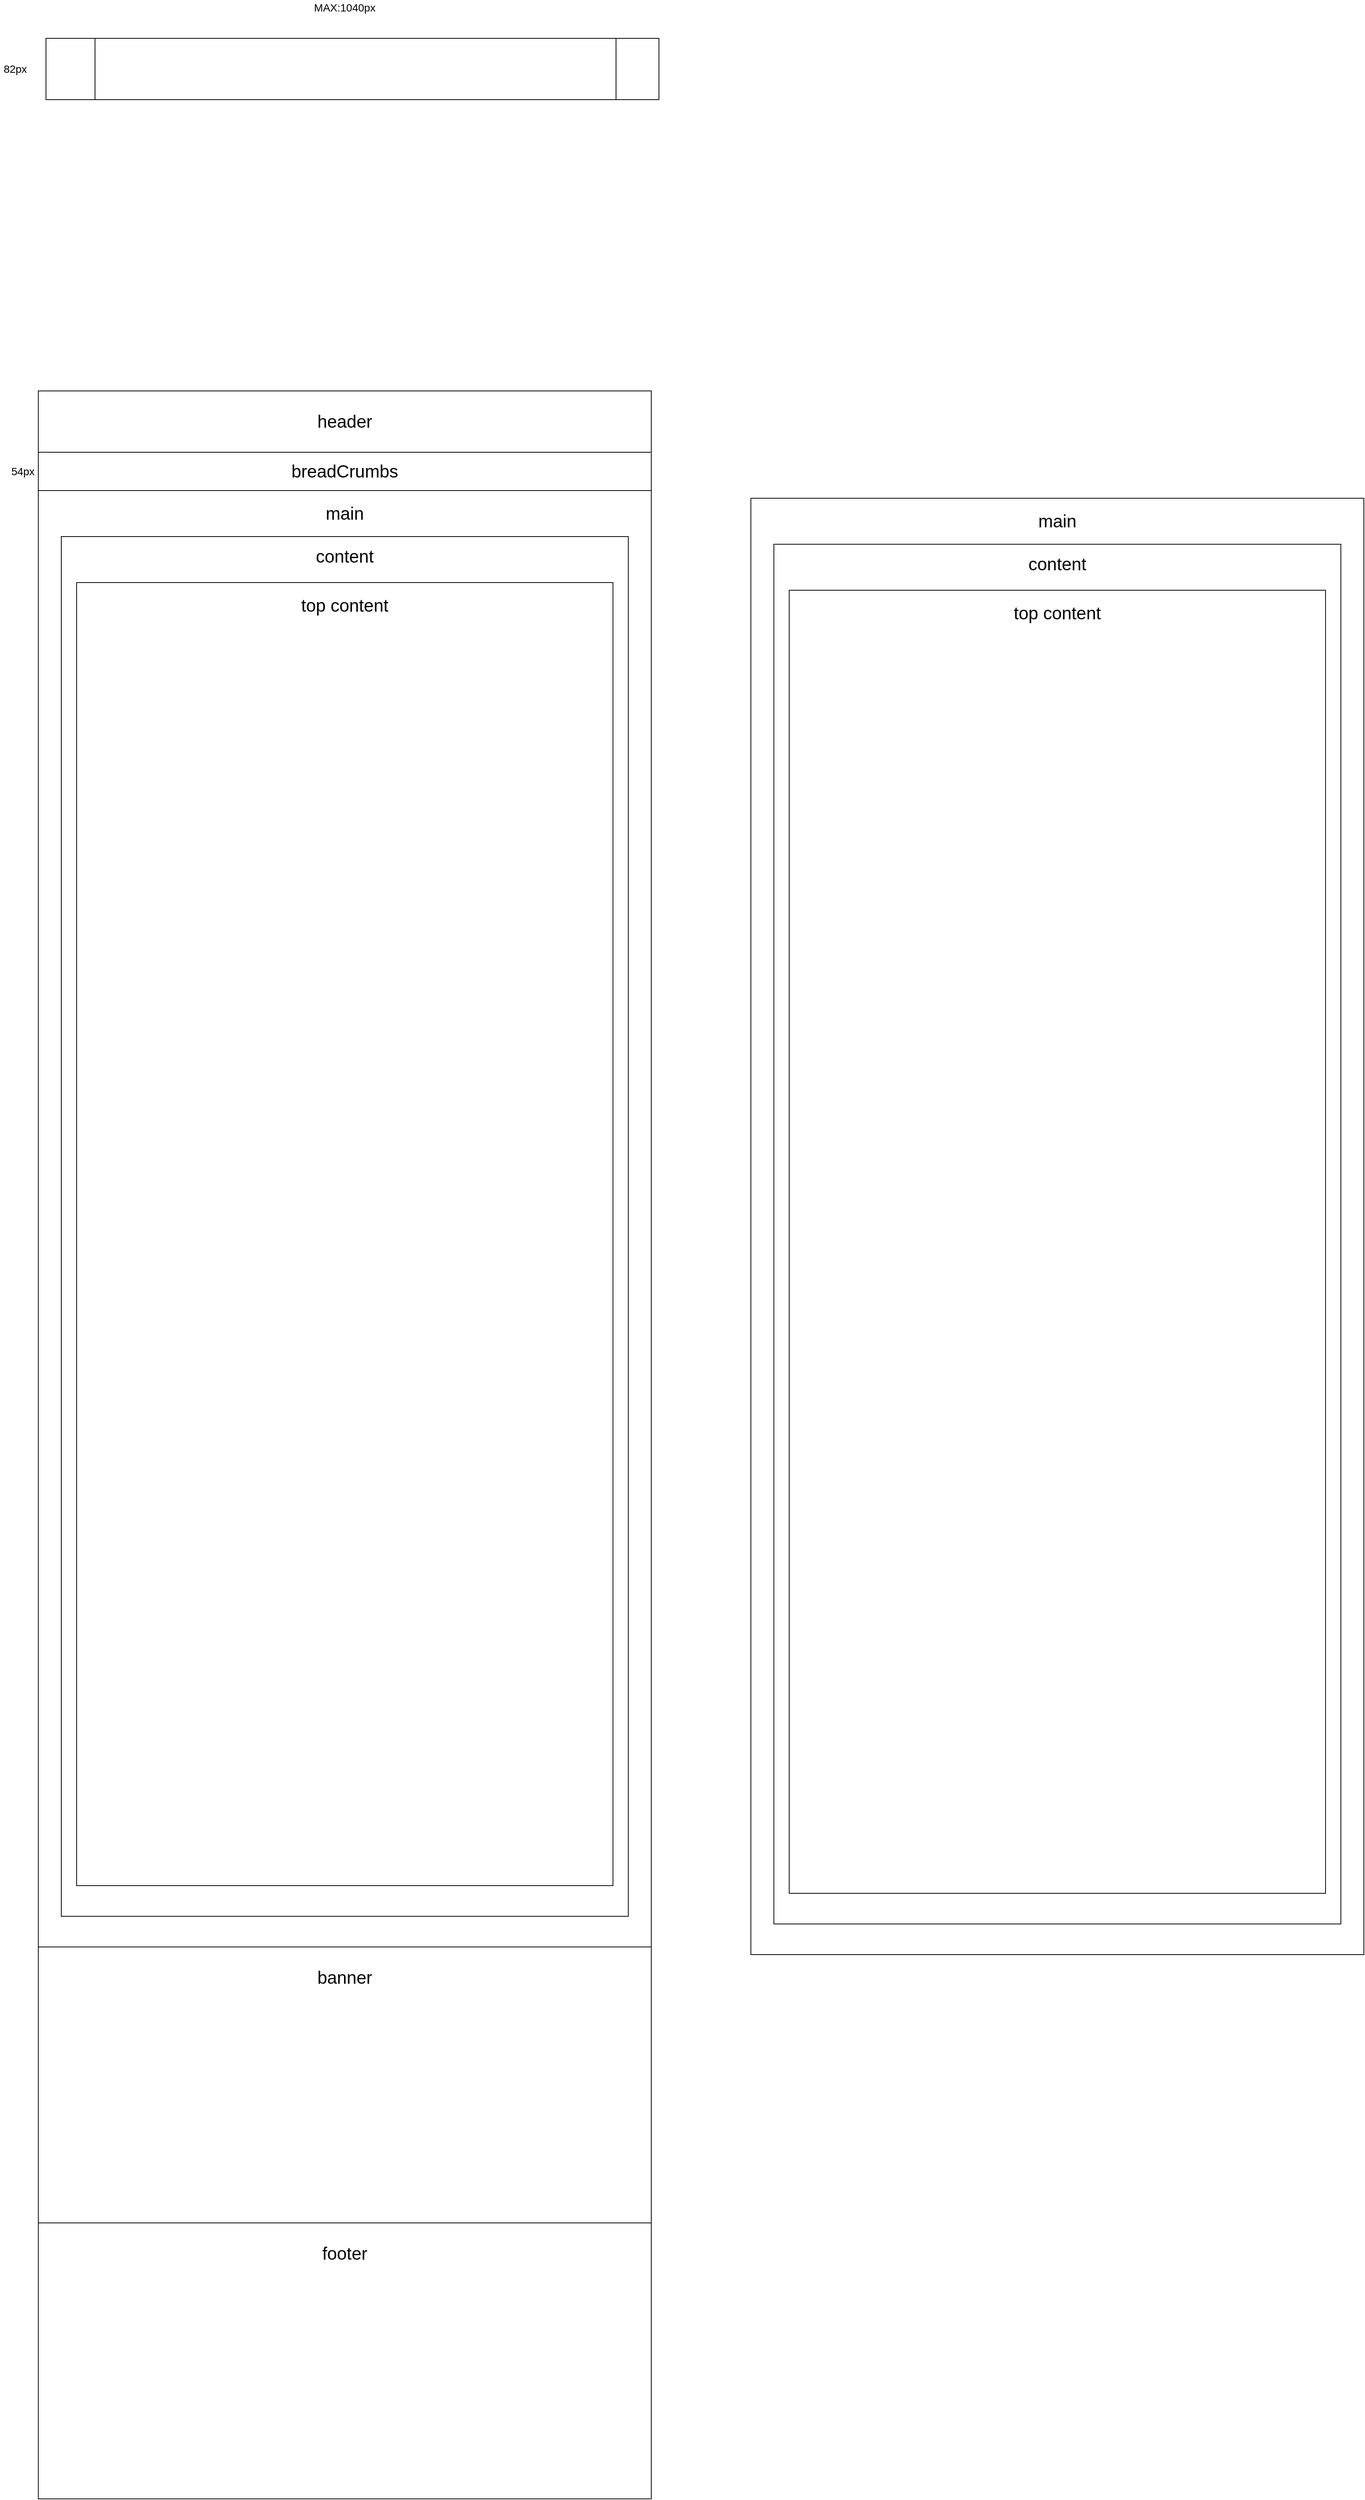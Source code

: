 <mxfile version="13.1.3">
    <diagram id="6hGFLwfOUW9BJ-s0fimq" name="Page-1">
        <mxGraphModel dx="1825" dy="2039" grid="1" gridSize="10" guides="1" tooltips="1" connect="1" arrows="1" fold="1" page="1" pageScale="1" pageWidth="827" pageHeight="1169" math="0" shadow="0">
            <root>
                <mxCell id="0"/>
                <mxCell id="1" parent="0"/>
                <mxCell id="2" value="" style="rounded=0;whiteSpace=wrap;html=1;" vertex="1" parent="1">
                    <mxGeometry width="800" height="2750" as="geometry"/>
                </mxCell>
                <mxCell id="3" value="" style="rounded=0;whiteSpace=wrap;html=1;" vertex="1" parent="1">
                    <mxGeometry y="80" width="800" height="50" as="geometry"/>
                </mxCell>
                <mxCell id="4" value="&lt;font style=&quot;font-size: 14px&quot;&gt;82px&lt;/font&gt;" style="text;html=1;strokeColor=none;fillColor=none;align=center;verticalAlign=middle;whiteSpace=wrap;rounded=0;" vertex="1" parent="1">
                    <mxGeometry x="-50" y="-430" width="40" height="20" as="geometry"/>
                </mxCell>
                <mxCell id="5" value="&lt;font style=&quot;font-size: 14px&quot;&gt;MAX:1040px&lt;/font&gt;" style="text;html=1;strokeColor=none;fillColor=none;align=center;verticalAlign=middle;whiteSpace=wrap;rounded=0;" vertex="1" parent="1">
                    <mxGeometry x="380" y="-510" width="40" height="20" as="geometry"/>
                </mxCell>
                <mxCell id="6" value="&lt;font style=&quot;font-size: 14px&quot;&gt;54px&lt;/font&gt;" style="text;html=1;strokeColor=none;fillColor=none;align=center;verticalAlign=middle;whiteSpace=wrap;rounded=0;" vertex="1" parent="1">
                    <mxGeometry x="-40" y="95" width="40" height="20" as="geometry"/>
                </mxCell>
                <mxCell id="7" value="&lt;font style=&quot;font-size: 23px&quot;&gt;header&lt;/font&gt;" style="text;html=1;strokeColor=none;fillColor=none;align=center;verticalAlign=middle;whiteSpace=wrap;rounded=0;" vertex="1" parent="1">
                    <mxGeometry x="333" y="30" width="134" height="20" as="geometry"/>
                </mxCell>
                <mxCell id="8" value="&lt;font style=&quot;font-size: 23px&quot;&gt;breadCrumbs&lt;/font&gt;" style="text;html=1;strokeColor=none;fillColor=none;align=center;verticalAlign=middle;whiteSpace=wrap;rounded=0;" vertex="1" parent="1">
                    <mxGeometry x="333" y="95" width="134" height="20" as="geometry"/>
                </mxCell>
                <mxCell id="9" value="" style="rounded=0;whiteSpace=wrap;html=1;" vertex="1" parent="1">
                    <mxGeometry y="130" width="800" height="1900" as="geometry"/>
                </mxCell>
                <mxCell id="10" value="&lt;span style=&quot;font-size: 23px&quot;&gt;main&lt;br&gt;&lt;/span&gt;" style="text;html=1;strokeColor=none;fillColor=none;align=center;verticalAlign=middle;whiteSpace=wrap;rounded=0;" vertex="1" parent="1">
                    <mxGeometry x="333" y="150" width="134" height="20" as="geometry"/>
                </mxCell>
                <mxCell id="11" value="" style="rounded=0;whiteSpace=wrap;html=1;" vertex="1" parent="1">
                    <mxGeometry x="30" y="190" width="740" height="1800" as="geometry"/>
                </mxCell>
                <mxCell id="12" value="&lt;span style=&quot;font-size: 23px&quot;&gt;content&lt;br&gt;&lt;/span&gt;" style="text;html=1;strokeColor=none;fillColor=none;align=center;verticalAlign=middle;whiteSpace=wrap;rounded=0;" vertex="1" parent="1">
                    <mxGeometry x="333" y="206" width="134" height="20" as="geometry"/>
                </mxCell>
                <mxCell id="15" value="" style="rounded=0;whiteSpace=wrap;html=1;" vertex="1" parent="1">
                    <mxGeometry x="50" y="250" width="700" height="1700" as="geometry"/>
                </mxCell>
                <mxCell id="16" value="&lt;span style=&quot;font-size: 23px&quot;&gt;top content&lt;br&gt;&lt;/span&gt;" style="text;html=1;strokeColor=none;fillColor=none;align=center;verticalAlign=middle;whiteSpace=wrap;rounded=0;" vertex="1" parent="1">
                    <mxGeometry x="333" y="270" width="134" height="20" as="geometry"/>
                </mxCell>
                <mxCell id="20" value="" style="rounded=0;whiteSpace=wrap;html=1;" vertex="1" parent="1">
                    <mxGeometry y="2030" width="800" height="360" as="geometry"/>
                </mxCell>
                <mxCell id="22" value="&lt;span style=&quot;font-size: 23px&quot;&gt;banner&lt;br&gt;&lt;/span&gt;" style="text;html=1;strokeColor=none;fillColor=none;align=center;verticalAlign=middle;whiteSpace=wrap;rounded=0;" vertex="1" parent="1">
                    <mxGeometry x="333" y="2060" width="134" height="20" as="geometry"/>
                </mxCell>
                <mxCell id="23" value="" style="rounded=0;whiteSpace=wrap;html=1;" vertex="1" parent="1">
                    <mxGeometry y="2390" width="800" height="360" as="geometry"/>
                </mxCell>
                <mxCell id="24" value="&lt;span style=&quot;font-size: 23px&quot;&gt;footer&lt;br&gt;&lt;/span&gt;" style="text;html=1;strokeColor=none;fillColor=none;align=center;verticalAlign=middle;whiteSpace=wrap;rounded=0;" vertex="1" parent="1">
                    <mxGeometry x="333" y="2420" width="134" height="20" as="geometry"/>
                </mxCell>
                <mxCell id="28" value="" style="rounded=0;whiteSpace=wrap;html=1;" vertex="1" parent="1">
                    <mxGeometry x="930" y="140" width="800" height="1900" as="geometry"/>
                </mxCell>
                <mxCell id="29" value="&lt;span style=&quot;font-size: 23px&quot;&gt;main&lt;br&gt;&lt;/span&gt;" style="text;html=1;strokeColor=none;fillColor=none;align=center;verticalAlign=middle;whiteSpace=wrap;rounded=0;" vertex="1" parent="1">
                    <mxGeometry x="1263" y="160" width="134" height="20" as="geometry"/>
                </mxCell>
                <mxCell id="30" value="" style="rounded=0;whiteSpace=wrap;html=1;" vertex="1" parent="1">
                    <mxGeometry x="960" y="200" width="740" height="1800" as="geometry"/>
                </mxCell>
                <mxCell id="31" value="&lt;span style=&quot;font-size: 23px&quot;&gt;content&lt;br&gt;&lt;/span&gt;" style="text;html=1;strokeColor=none;fillColor=none;align=center;verticalAlign=middle;whiteSpace=wrap;rounded=0;" vertex="1" parent="1">
                    <mxGeometry x="1263" y="216" width="134" height="20" as="geometry"/>
                </mxCell>
                <mxCell id="32" value="" style="rounded=0;whiteSpace=wrap;html=1;" vertex="1" parent="1">
                    <mxGeometry x="980" y="260" width="700" height="1700" as="geometry"/>
                </mxCell>
                <mxCell id="33" value="&lt;span style=&quot;font-size: 23px&quot;&gt;top content&lt;br&gt;&lt;/span&gt;" style="text;html=1;strokeColor=none;fillColor=none;align=center;verticalAlign=middle;whiteSpace=wrap;rounded=0;" vertex="1" parent="1">
                    <mxGeometry x="1263" y="280" width="134" height="20" as="geometry"/>
                </mxCell>
                <mxCell id="35" value="" style="rounded=0;whiteSpace=wrap;html=1;" vertex="1" parent="1">
                    <mxGeometry x="10" y="-460" width="800" height="80" as="geometry"/>
                </mxCell>
                <mxCell id="37" value="" style="rounded=0;whiteSpace=wrap;html=1;" vertex="1" parent="1">
                    <mxGeometry x="74" y="-460" width="680" height="80" as="geometry"/>
                </mxCell>
            </root>
        </mxGraphModel>
    </diagram>
</mxfile>